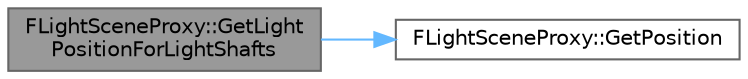 digraph "FLightSceneProxy::GetLightPositionForLightShafts"
{
 // INTERACTIVE_SVG=YES
 // LATEX_PDF_SIZE
  bgcolor="transparent";
  edge [fontname=Helvetica,fontsize=10,labelfontname=Helvetica,labelfontsize=10];
  node [fontname=Helvetica,fontsize=10,shape=box,height=0.2,width=0.4];
  rankdir="LR";
  Node1 [id="Node000001",label="FLightSceneProxy::GetLight\lPositionForLightShafts",height=0.2,width=0.4,color="gray40", fillcolor="grey60", style="filled", fontcolor="black",tooltip=" "];
  Node1 -> Node2 [id="edge1_Node000001_Node000002",color="steelblue1",style="solid",tooltip=" "];
  Node2 [id="Node000002",label="FLightSceneProxy::GetPosition",height=0.2,width=0.4,color="grey40", fillcolor="white", style="filled",URL="$d3/ded/classFLightSceneProxy.html#a43cd397c30b0efefcdc4588b39c34690",tooltip=" "];
}

